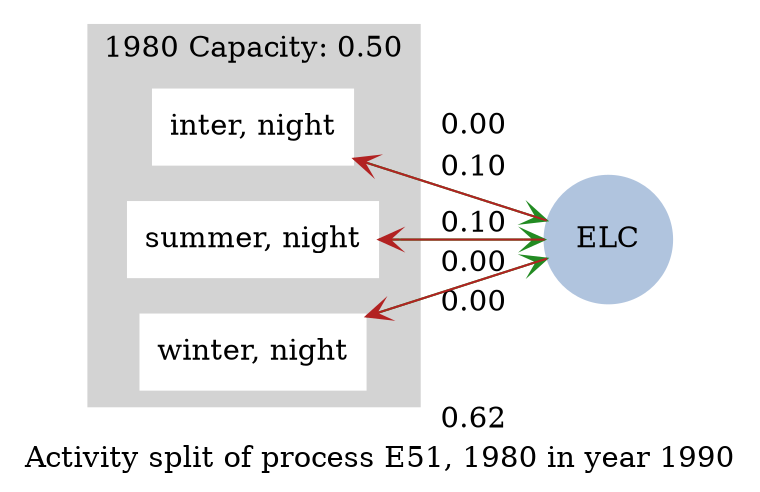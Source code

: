strict digraph model {
	label = "Activity split of process E51, 1980 in year 1990" ;

	compound    = "True" ;
	concentrate = "True";
	rankdir     = "LR" ;
	splines     = "False" ;

	node [ style="filled" ] ;
	edge [ arrowhead="vee" ] ;

	subgraph cluster_slices {
		label = "1980 Capacity: 0.50" ;

		color = "lightgrey" ;
		rank  = "same" ;
		style = "filled" ;

		node [ color="white", shape="box" ] ;

		"inter, night" ;
		"summer, night" ;
		"winter, night" ;
	}

	subgraph energy_carriers {
		node [
		  color     = "lightsteelblue",
		  fontcolor = "black",
		  shape     = "circle"
		] ;

		"ELC" [ href="../commodities/rc_ELC_1990.svg" ] ;
	}

	subgraph inputs {
		edge [ color="firebrick" ] ;

		"ELC" -> "inter, night"  [ label="0.10" ] ;
		"ELC" -> "summer, night" [ label="0.10" ] ;
		"ELC" -> "winter, night" [ label="0.62" ] ;
	}

	subgraph outputs {
		edge [ color="forestgreen" ] ;

		"inter, night"  -> "ELC" [ label="0.00" ] ;
		"summer, night" -> "ELC" [ label="0.00" ] ;
		"winter, night" -> "ELC" [ label="0.00" ] ;
	}
}
